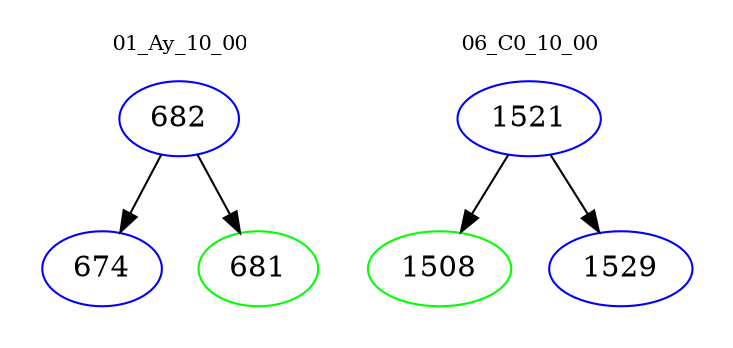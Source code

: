 digraph{
subgraph cluster_0 {
color = white
label = "01_Ay_10_00";
fontsize=10;
T0_682 [label="682", color="blue"]
T0_682 -> T0_674 [color="black"]
T0_674 [label="674", color="blue"]
T0_682 -> T0_681 [color="black"]
T0_681 [label="681", color="green"]
}
subgraph cluster_1 {
color = white
label = "06_C0_10_00";
fontsize=10;
T1_1521 [label="1521", color="blue"]
T1_1521 -> T1_1508 [color="black"]
T1_1508 [label="1508", color="green"]
T1_1521 -> T1_1529 [color="black"]
T1_1529 [label="1529", color="blue"]
}
}
